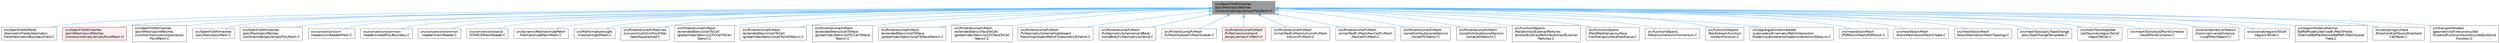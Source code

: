 digraph "src/OpenFOAM/meshes/polyMesh/polyPatches/constraint/empty/emptyPolyPatch.H"
{
 // LATEX_PDF_SIZE
  bgcolor="transparent";
  edge [fontname=Helvetica,fontsize=10,labelfontname=Helvetica,labelfontsize=10];
  node [fontname=Helvetica,fontsize=10,shape=box,height=0.2,width=0.4];
  Node1 [id="Node000001",label="src/OpenFOAM/meshes\l/polyMesh/polyPatches\l/constraint/empty/emptyPolyPatch.H",height=0.2,width=0.4,color="gray40", fillcolor="grey60", style="filled", fontcolor="black",tooltip=" "];
  Node1 -> Node2 [id="edge1_Node000001_Node000002",dir="back",color="steelblue1",style="solid",tooltip=" "];
  Node2 [id="Node000002",label="src/OpenFOAM/fields\l/GeometricFields/Geometric\lField/GeometricBoundaryField.C",height=0.2,width=0.4,color="grey40", fillcolor="white", style="filled",URL="$GeometricBoundaryField_8C.html",tooltip=" "];
  Node1 -> Node3 [id="edge2_Node000001_Node000003",dir="back",color="steelblue1",style="solid",tooltip=" "];
  Node3 [id="Node000003",label="src/OpenFOAM/meshes\l/pointMesh/pointPatches\l/constraint/empty/emptyPointPatch.H",height=0.2,width=0.4,color="red", fillcolor="#FFF0F0", style="filled",URL="$emptyPointPatch_8H.html",tooltip=" "];
  Node1 -> Node11 [id="edge3_Node000001_Node000011",dir="back",color="steelblue1",style="solid",tooltip=" "];
  Node11 [id="Node000011",label="src/OpenFOAM/meshes\l/pointMesh/pointPatches\l/constraint/processor/processor\lPointPatch.C",height=0.2,width=0.4,color="grey40", fillcolor="white", style="filled",URL="$processorPointPatch_8C.html",tooltip=" "];
  Node1 -> Node12 [id="edge4_Node000001_Node000012",dir="back",color="steelblue1",style="solid",tooltip=" "];
  Node12 [id="Node000012",label="src/OpenFOAM/meshes\l/polyMesh/polyMesh.C",height=0.2,width=0.4,color="grey40", fillcolor="white", style="filled",URL="$polyMesh_8C.html",tooltip=" "];
  Node1 -> Node13 [id="edge5_Node000001_Node000013",dir="back",color="steelblue1",style="solid",tooltip=" "];
  Node13 [id="Node000013",label="src/OpenFOAM/meshes\l/polyMesh/polyPatches\l/constraint/empty/emptyPolyPatch.C",height=0.2,width=0.4,color="grey40", fillcolor="white", style="filled",URL="$emptyPolyPatch_8C.html",tooltip=" "];
  Node1 -> Node14 [id="edge6_Node000001_Node000014",dir="back",color="steelblue1",style="solid",tooltip=" "];
  Node14 [id="Node000014",label="src/conversion/ccm\l/reader/ccmReaderMesh.C",height=0.2,width=0.4,color="grey40", fillcolor="white", style="filled",URL="$ccmReaderMesh_8C.html",tooltip=" "];
  Node1 -> Node15 [id="edge7_Node000001_Node000015",dir="back",color="steelblue1",style="solid",tooltip=" "];
  Node15 [id="Node000015",label="src/conversion/common\l/reader/createPolyBoundary.C",height=0.2,width=0.4,color="grey40", fillcolor="white", style="filled",URL="$createPolyBoundary_8C.html",tooltip="boundary faces"];
  Node1 -> Node16 [id="edge8_Node000001_Node000016",dir="back",color="steelblue1",style="solid",tooltip=" "];
  Node16 [id="Node000016",label="src/conversion/common\l/reader/meshReader.C",height=0.2,width=0.4,color="grey40", fillcolor="white", style="filled",URL="$meshReader_8C.html",tooltip=" "];
  Node1 -> Node17 [id="edge9_Node000001_Node000017",dir="back",color="steelblue1",style="solid",tooltip=" "];
  Node17 [id="Node000017",label="src/conversion/starcd\l/STARCDMeshReader.C",height=0.2,width=0.4,color="grey40", fillcolor="white", style="filled",URL="$STARCDMeshReader_8C.html",tooltip=" "];
  Node1 -> Node18 [id="edge10_Node000001_Node000018",dir="back",color="steelblue1",style="solid",tooltip=" "];
  Node18 [id="Node000018",label="src/dynamicMesh/extrudePatch\lMesh/extrudePatchMesh.C",height=0.2,width=0.4,color="grey40", fillcolor="white", style="filled",URL="$extrudePatchMesh_8C.html",tooltip=" "];
  Node1 -> Node19 [id="edge11_Node000001_Node000019",dir="back",color="steelblue1",style="solid",tooltip=" "];
  Node19 [id="Node000019",label="src/fileFormats/ensight\l/mesh/ensightMesh.C",height=0.2,width=0.4,color="grey40", fillcolor="white", style="filled",URL="$ensightMesh_8C.html",tooltip=" "];
  Node1 -> Node20 [id="edge12_Node000001_Node000020",dir="back",color="steelblue1",style="solid",tooltip=" "];
  Node20 [id="Node000020",label="src/finiteVolume/fvMatrices\l/solvers/multiDimPolyFitter\l/leastSquareGrad.C",height=0.2,width=0.4,color="grey40", fillcolor="white", style="filled",URL="$leastSquareGrad_8C.html",tooltip=" "];
  Node1 -> Node21 [id="edge13_Node000001_Node000021",dir="back",color="steelblue1",style="solid",tooltip=" "];
  Node21 [id="Node000021",label="src/finiteVolume/fvMesh\l/extendedStencil/cellToCell\l/globalIndexStencils/CFCCellToCell\lStencil.C",height=0.2,width=0.4,color="grey40", fillcolor="white", style="filled",URL="$CFCCellToCellStencil_8C.html",tooltip=" "];
  Node1 -> Node22 [id="edge14_Node000001_Node000022",dir="back",color="steelblue1",style="solid",tooltip=" "];
  Node22 [id="Node000022",label="src/finiteVolume/fvMesh\l/extendedStencil/cellToCell\l/globalIndexStencils/cellToCellStencil.C",height=0.2,width=0.4,color="grey40", fillcolor="white", style="filled",URL="$cellToCellStencil_8C.html",tooltip=" "];
  Node1 -> Node23 [id="edge15_Node000001_Node000023",dir="back",color="steelblue1",style="solid",tooltip=" "];
  Node23 [id="Node000023",label="src/finiteVolume/fvMesh\l/extendedStencil/cellToFace\l/globalIndexStencils/FECCellToFace\lStencil.C",height=0.2,width=0.4,color="grey40", fillcolor="white", style="filled",URL="$FECCellToFaceStencil_8C.html",tooltip=" "];
  Node1 -> Node24 [id="edge16_Node000001_Node000024",dir="back",color="steelblue1",style="solid",tooltip=" "];
  Node24 [id="Node000024",label="src/finiteVolume/fvMesh\l/extendedStencil/cellToFace\l/globalIndexStencils/cellToFaceStencil.C",height=0.2,width=0.4,color="grey40", fillcolor="white", style="filled",URL="$cellToFaceStencil_8C.html",tooltip=" "];
  Node1 -> Node25 [id="edge17_Node000001_Node000025",dir="back",color="steelblue1",style="solid",tooltip=" "];
  Node25 [id="Node000025",label="src/finiteVolume/fvMesh\l/extendedStencil/faceToCell\l/globalIndexStencils/CFCFaceToCell\lStencil.C",height=0.2,width=0.4,color="grey40", fillcolor="white", style="filled",URL="$CFCFaceToCellStencil_8C.html",tooltip=" "];
  Node1 -> Node26 [id="edge18_Node000001_Node000026",dir="back",color="steelblue1",style="solid",tooltip=" "];
  Node26 [id="Node000026",label="src/finiteVolume/fvMesh\l/fvGeometryScheme/highAspect\lRatio/highAspectRatioFvGeometryScheme.C",height=0.2,width=0.4,color="grey40", fillcolor="white", style="filled",URL="$highAspectRatioFvGeometryScheme_8C.html",tooltip=" "];
  Node1 -> Node27 [id="edge19_Node000001_Node000027",dir="back",color="steelblue1",style="solid",tooltip=" "];
  Node27 [id="Node000027",label="src/finiteVolume/fvMesh\l/fvGeometryScheme/solidBody\l/solidBodyFvGeometryScheme.C",height=0.2,width=0.4,color="grey40", fillcolor="white", style="filled",URL="$solidBodyFvGeometryScheme_8C.html",tooltip=" "];
  Node1 -> Node28 [id="edge20_Node000001_Node000028",dir="back",color="steelblue1",style="solid",tooltip=" "];
  Node28 [id="Node000028",label="src/finiteVolume/fvMesh\l/fvMeshSubset/fvMeshSubset.C",height=0.2,width=0.4,color="grey40", fillcolor="white", style="filled",URL="$fvMeshSubset_8C.html",tooltip=" "];
  Node1 -> Node29 [id="edge21_Node000001_Node000029",dir="back",color="steelblue1",style="solid",tooltip=" "];
  Node29 [id="Node000029",label="src/finiteVolume/fvMesh\l/fvPatches/constraint\l/empty/emptyFvPatch.H",height=0.2,width=0.4,color="red", fillcolor="#FFF0F0", style="filled",URL="$emptyFvPatch_8H.html",tooltip=" "];
  Node1 -> Node56 [id="edge22_Node000001_Node000056",dir="back",color="steelblue1",style="solid",tooltip=" "];
  Node56 [id="Node000056",label="src/finiteVolume/fvMesh\l/simplifiedFvMesh/columnFvMesh\l/columnFvMesh.C",height=0.2,width=0.4,color="grey40", fillcolor="white", style="filled",URL="$columnFvMesh_8C.html",tooltip=" "];
  Node1 -> Node57 [id="edge23_Node000001_Node000057",dir="back",color="steelblue1",style="solid",tooltip=" "];
  Node57 [id="Node000057",label="src/finiteVolume/fvMesh\l/simplifiedFvMesh/hexCellFvMesh\l/hexCellFvMesh.C",height=0.2,width=0.4,color="grey40", fillcolor="white", style="filled",URL="$hexCellFvMesh_8C.html",tooltip=" "];
  Node1 -> Node58 [id="edge24_Node000001_Node000058",dir="back",color="steelblue1",style="solid",tooltip=" "];
  Node58 [id="Node000058",label="src/finiteVolume/fvMesh\l/zoneDistribute/zoneStencils\l/zoneCPCStencil.C",height=0.2,width=0.4,color="grey40", fillcolor="white", style="filled",URL="$zoneCPCStencil_8C.html",tooltip=" "];
  Node1 -> Node59 [id="edge25_Node000001_Node000059",dir="back",color="steelblue1",style="solid",tooltip=" "];
  Node59 [id="Node000059",label="src/finiteVolume/fvMesh\l/zoneDistribute/zoneStencils\l/zoneCellStencils.C",height=0.2,width=0.4,color="grey40", fillcolor="white", style="filled",URL="$zoneCellStencils_8C.html",tooltip=" "];
  Node1 -> Node60 [id="edge26_Node000001_Node000060",dir="back",color="steelblue1",style="solid",tooltip=" "];
  Node60 [id="Node000060",label="src/functionObjects\l/field/extractEulerianParticles\l/extractEulerianParticles/extractEulerian\lParticles.C",height=0.2,width=0.4,color="grey40", fillcolor="white", style="filled",URL="$extractEulerianParticles_8C.html",tooltip=" "];
  Node1 -> Node61 [id="edge27_Node000001_Node000061",dir="back",color="steelblue1",style="solid",tooltip=" "];
  Node61 [id="Node000061",label="src/functionObjects\l/field/fieldValues/surface\lFieldValue/surfaceFieldValue.C",height=0.2,width=0.4,color="grey40", fillcolor="white", style="filled",URL="$surfaceFieldValue_8C.html",tooltip=" "];
  Node1 -> Node62 [id="edge28_Node000001_Node000062",dir="back",color="steelblue1",style="solid",tooltip=" "];
  Node62 [id="Node000062",label="src/functionObjects\l/field/momentum/momentum.C",height=0.2,width=0.4,color="grey40", fillcolor="white", style="filled",URL="$momentum_8C.html",tooltip=" "];
  Node1 -> Node63 [id="edge29_Node000001_Node000063",dir="back",color="steelblue1",style="solid",tooltip=" "];
  Node63 [id="Node000063",label="src/functionObjects\l/field/streamFunction\l/streamFunction.C",height=0.2,width=0.4,color="grey40", fillcolor="white", style="filled",URL="$streamFunction_8C.html",tooltip=" "];
  Node1 -> Node64 [id="edge30_Node000001_Node000064",dir="back",color="steelblue1",style="solid",tooltip=" "];
  Node64 [id="Node000064",label="src/lagrangian/intermediate\l/submodels/Kinematic/PatchInteraction\lModel/LocalInteraction/patchInteractionDataList.C",height=0.2,width=0.4,color="grey40", fillcolor="white", style="filled",URL="$patchInteractionDataList_8C.html",tooltip=" "];
  Node1 -> Node65 [id="edge31_Node000001_Node000065",dir="back",color="steelblue1",style="solid",tooltip=" "];
  Node65 [id="Node000065",label="src/mesh/blockMesh\l/PDRblockMesh/PDRblock.C",height=0.2,width=0.4,color="grey40", fillcolor="white", style="filled",URL="$PDRblock_8C.html",tooltip=" "];
  Node1 -> Node66 [id="edge32_Node000001_Node000066",dir="back",color="steelblue1",style="solid",tooltip=" "];
  Node66 [id="Node000066",label="src/mesh/blockMesh\l/blockMesh/blockMeshCreate.C",height=0.2,width=0.4,color="grey40", fillcolor="white", style="filled",URL="$blockMeshCreate_8C.html",tooltip=" "];
  Node1 -> Node67 [id="edge33_Node000001_Node000067",dir="back",color="steelblue1",style="solid",tooltip=" "];
  Node67 [id="Node000067",label="src/mesh/blockMesh\l/blockMesh/blockMeshTopology.C",height=0.2,width=0.4,color="grey40", fillcolor="white", style="filled",URL="$blockMeshTopology_8C.html",tooltip=" "];
  Node1 -> Node68 [id="edge34_Node000001_Node000068",dir="back",color="steelblue1",style="solid",tooltip=" "];
  Node68 [id="Node000068",label="src/meshTools/polyTopoChange\l/polyTopoChangeTemplates.C",height=0.2,width=0.4,color="grey40", fillcolor="white", style="filled",URL="$polyTopoChangeTemplates_8C.html",tooltip=" "];
  Node1 -> Node69 [id="edge35_Node000001_Node000069",dir="back",color="steelblue1",style="solid",tooltip=" "];
  Node69 [id="Node000069",label="src/meshTools/topoSet\l/cellSources/regionToCell\l/regionToCell.C",height=0.2,width=0.4,color="grey40", fillcolor="white", style="filled",URL="$regionToCell_8C.html",tooltip=" "];
  Node1 -> Node70 [id="edge36_Node000001_Node000070",dir="back",color="steelblue1",style="solid",tooltip=" "];
  Node70 [id="Node000070",label="src/meshTools/twoDPointCorrector\l/twoDPointCorrector.C",height=0.2,width=0.4,color="grey40", fillcolor="white", style="filled",URL="$twoDPointCorrector_8C.html",tooltip=" "];
  Node1 -> Node71 [id="edge37_Node000001_Node000071",dir="back",color="steelblue1",style="solid",tooltip=" "];
  Node71 [id="Node000071",label="src/overset/cellCellStencil\l/trackingInverseDistance\l/voxelMeshSearch.C",height=0.2,width=0.4,color="grey40", fillcolor="white", style="filled",URL="$voxelMeshSearch_8C.html",tooltip=" "];
  Node1 -> Node72 [id="edge38_Node000001_Node000072",dir="back",color="steelblue1",style="solid",tooltip=" "];
  Node72 [id="Node000072",label="src/overset/regionsToCell\l/regionsToCell.C",height=0.2,width=0.4,color="grey40", fillcolor="white", style="filled",URL="$regionsToCell_8C.html",tooltip=" "];
  Node1 -> Node73 [id="edge39_Node000001_Node000073",dir="back",color="steelblue1",style="solid",tooltip=" "];
  Node73 [id="Node000073",label="src/regionModels/thermal\lBaffleModels/derivedFvPatchFields\l/thermalBaffle/thermalBaffleFvPatchScalar\lField.C",height=0.2,width=0.4,color="grey40", fillcolor="white", style="filled",URL="$thermalBaffleFvPatchScalarField_8C.html",tooltip=" "];
  Node1 -> Node74 [id="edge40_Node000001_Node000074",dir="back",color="steelblue1",style="solid",tooltip=" "];
  Node74 [id="Node000074",label="src/sampling/surface\l/thresholdCellFaces/threshold\lCellFaces.C",height=0.2,width=0.4,color="grey40", fillcolor="white", style="filled",URL="$thresholdCellFaces_8C.html",tooltip=" "];
  Node1 -> Node75 [id="edge41_Node000001_Node000075",dir="back",color="steelblue1",style="solid",tooltip=" "];
  Node75 [id="Node000075",label="src/transportModels\l/geometricVoF/reconstructed\lDistanceFunction/reconstructedDistance\lFunction.C",height=0.2,width=0.4,color="grey40", fillcolor="white", style="filled",URL="$reconstructedDistanceFunction_8C.html",tooltip=" "];
}
